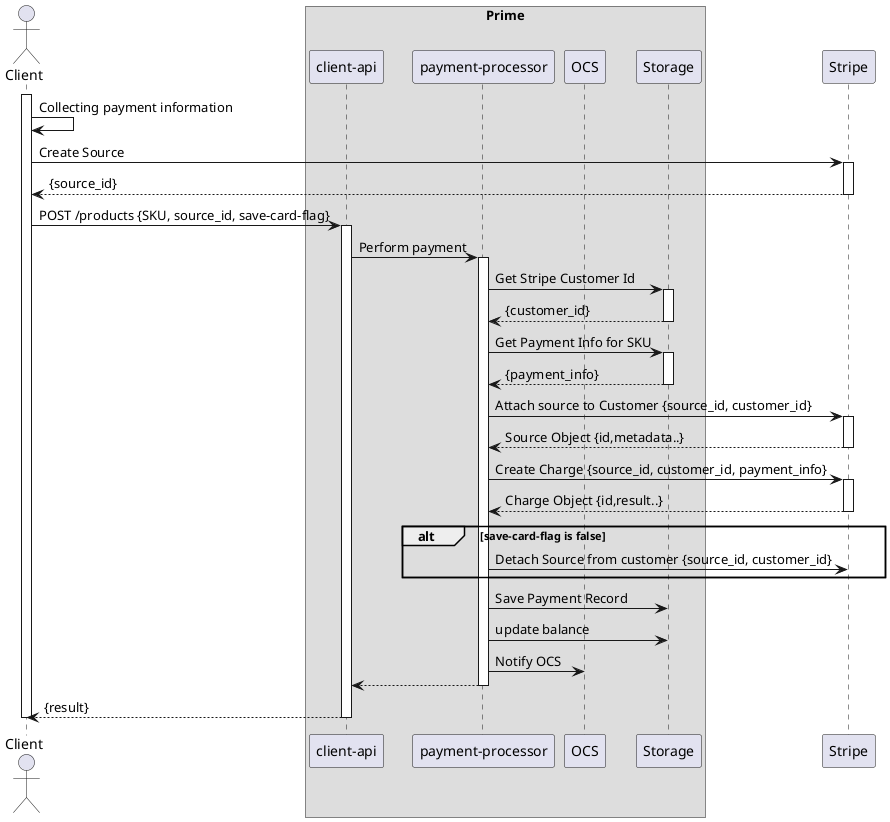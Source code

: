 @startuml

actor Client
participant Client

box "Prime"
    participant "client-api"
    participant "payment-processor"
    participant OCS
    participant Storage
end box
participant Stripe

activate Client
  Client -> Client : Collecting payment information

  Client -> Stripe : Create Source
  activate Stripe
  Client <-- Stripe: {source_id}
  deactivate Stripe

  Client -> "client-api": POST /products {SKU, source_id, save-card-flag}
  activate "client-api"


    "client-api" -> "payment-processor" : Perform payment
    activate "payment-processor"

        "payment-processor" -> Storage : Get Stripe Customer Id
        activate Storage
        "payment-processor" <-- Storage : {customer_id}
        deactivate Storage

        "payment-processor" -> Storage : Get Payment Info for SKU
        activate Storage
        "payment-processor" <-- Storage : {payment_info}
        deactivate Storage

        "payment-processor" -> Stripe: Attach source to Customer {source_id, customer_id}
        activate Stripe
        "payment-processor" <-- Stripe : Source Object {id,metadata..}
        deactivate Stripe

        "payment-processor" -> Stripe: Create Charge {source_id, customer_id, payment_info}
        activate Stripe
        "payment-processor" <-- Stripe : Charge Object {id,result..}
        deactivate Stripe

        alt save-card-flag is false
        "payment-processor" -> Stripe: Detach Source from customer {source_id, customer_id}
        end

        "payment-processor" -> Storage : Save Payment Record
        "payment-processor" -> Storage : update balance

        "payment-processor" -> OCS : Notify OCS

    "client-api" <-- "payment-processor"
    deactivate "payment-processor"

  Client <-- "client-api": {result}
  deactivate "client-api"

deactivate Client

@enduml
